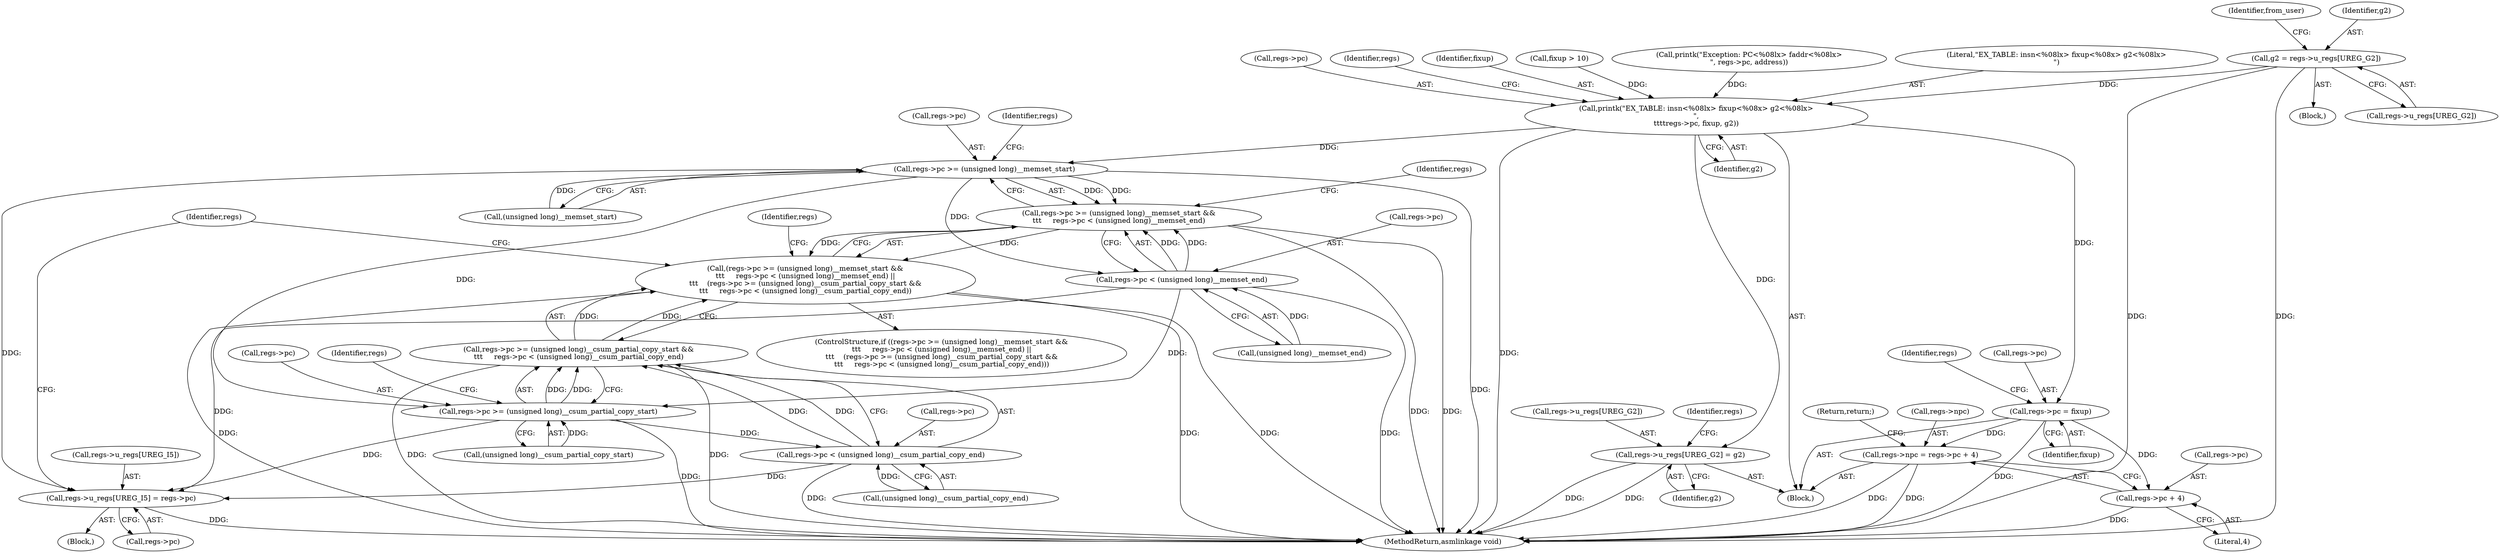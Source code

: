 digraph "0_linux_a8b0ca17b80e92faab46ee7179ba9e99ccb61233_43@pointer" {
"1000316" [label="(Call,g2 = regs->u_regs[UREG_G2])"];
"1000350" [label="(Call,printk(\"EX_TABLE: insn<%08lx> fixup<%08x> g2<%08lx>\n\",\n\t\t\t\tregs->pc, fixup, g2))"];
"1000360" [label="(Call,regs->pc >= (unsigned long)__memset_start)"];
"1000359" [label="(Call,regs->pc >= (unsigned long)__memset_start &&\n\t\t\t     regs->pc < (unsigned long)__memset_end)"];
"1000358" [label="(Call,(regs->pc >= (unsigned long)__memset_start &&\n\t\t\t     regs->pc < (unsigned long)__memset_end) ||\n\t\t\t    (regs->pc >= (unsigned long)__csum_partial_copy_start &&\n\t\t\t     regs->pc < (unsigned long)__csum_partial_copy_end))"];
"1000367" [label="(Call,regs->pc < (unsigned long)__memset_end)"];
"1000375" [label="(Call,regs->pc >= (unsigned long)__csum_partial_copy_start)"];
"1000374" [label="(Call,regs->pc >= (unsigned long)__csum_partial_copy_start &&\n\t\t\t     regs->pc < (unsigned long)__csum_partial_copy_end)"];
"1000382" [label="(Call,regs->pc < (unsigned long)__csum_partial_copy_end)"];
"1000397" [label="(Call,regs->u_regs[UREG_I5] = regs->pc)"];
"1000406" [label="(Call,regs->u_regs[UREG_G2] = g2)"];
"1000413" [label="(Call,regs->pc = fixup)"];
"1000418" [label="(Call,regs->npc = regs->pc + 4)"];
"1000422" [label="(Call,regs->pc + 4)"];
"1000361" [label="(Call,regs->pc)"];
"1000336" [label="(Call,fixup > 10)"];
"1000409" [label="(Identifier,regs)"];
"1000359" [label="(Call,regs->pc >= (unsigned long)__memset_start &&\n\t\t\t     regs->pc < (unsigned long)__memset_end)"];
"1000420" [label="(Identifier,regs)"];
"1000389" [label="(Block,)"];
"1000367" [label="(Call,regs->pc < (unsigned long)__memset_end)"];
"1000368" [label="(Call,regs->pc)"];
"1000383" [label="(Call,regs->pc)"];
"1000406" [label="(Call,regs->u_regs[UREG_G2] = g2)"];
"1000386" [label="(Call,(unsigned long)__csum_partial_copy_end)"];
"1000534" [label="(MethodReturn,asmlinkage void)"];
"1000357" [label="(ControlStructure,if ((regs->pc >= (unsigned long)__memset_start &&\n\t\t\t     regs->pc < (unsigned long)__memset_end) ||\n\t\t\t    (regs->pc >= (unsigned long)__csum_partial_copy_start &&\n\t\t\t     regs->pc < (unsigned long)__csum_partial_copy_end)))"];
"1000377" [label="(Identifier,regs)"];
"1000417" [label="(Identifier,fixup)"];
"1000344" [label="(Call,printk(\"Exception: PC<%08lx> faddr<%08lx>\n\", regs->pc, address))"];
"1000369" [label="(Identifier,regs)"];
"1000418" [label="(Call,regs->npc = regs->pc + 4)"];
"1000415" [label="(Identifier,regs)"];
"1000419" [label="(Call,regs->npc)"];
"1000397" [label="(Call,regs->u_regs[UREG_I5] = regs->pc)"];
"1000364" [label="(Call,(unsigned long)__memset_start)"];
"1000374" [label="(Call,regs->pc >= (unsigned long)__csum_partial_copy_start &&\n\t\t\t     regs->pc < (unsigned long)__csum_partial_copy_end)"];
"1000117" [label="(Block,)"];
"1000318" [label="(Call,regs->u_regs[UREG_G2])"];
"1000376" [label="(Call,regs->pc)"];
"1000375" [label="(Call,regs->pc >= (unsigned long)__csum_partial_copy_start)"];
"1000407" [label="(Call,regs->u_regs[UREG_G2])"];
"1000413" [label="(Call,regs->pc = fixup)"];
"1000384" [label="(Identifier,regs)"];
"1000382" [label="(Call,regs->pc < (unsigned long)__csum_partial_copy_end)"];
"1000351" [label="(Literal,\"EX_TABLE: insn<%08lx> fixup<%08x> g2<%08lx>\n\")"];
"1000356" [label="(Identifier,g2)"];
"1000358" [label="(Call,(regs->pc >= (unsigned long)__memset_start &&\n\t\t\t     regs->pc < (unsigned long)__memset_end) ||\n\t\t\t    (regs->pc >= (unsigned long)__csum_partial_copy_start &&\n\t\t\t     regs->pc < (unsigned long)__csum_partial_copy_end))"];
"1000352" [label="(Call,regs->pc)"];
"1000371" [label="(Call,(unsigned long)__memset_end)"];
"1000362" [label="(Identifier,regs)"];
"1000423" [label="(Call,regs->pc)"];
"1000350" [label="(Call,printk(\"EX_TABLE: insn<%08lx> fixup<%08x> g2<%08lx>\n\",\n\t\t\t\tregs->pc, fixup, g2))"];
"1000412" [label="(Identifier,g2)"];
"1000325" [label="(Identifier,from_user)"];
"1000398" [label="(Call,regs->u_regs[UREG_I5])"];
"1000317" [label="(Identifier,g2)"];
"1000360" [label="(Call,regs->pc >= (unsigned long)__memset_start)"];
"1000355" [label="(Identifier,fixup)"];
"1000422" [label="(Call,regs->pc + 4)"];
"1000427" [label="(Return,return;)"];
"1000393" [label="(Identifier,regs)"];
"1000426" [label="(Literal,4)"];
"1000316" [label="(Call,g2 = regs->u_regs[UREG_G2])"];
"1000339" [label="(Block,)"];
"1000379" [label="(Call,(unsigned long)__csum_partial_copy_start)"];
"1000403" [label="(Call,regs->pc)"];
"1000414" [label="(Call,regs->pc)"];
"1000316" -> "1000117"  [label="AST: "];
"1000316" -> "1000318"  [label="CFG: "];
"1000317" -> "1000316"  [label="AST: "];
"1000318" -> "1000316"  [label="AST: "];
"1000325" -> "1000316"  [label="CFG: "];
"1000316" -> "1000534"  [label="DDG: "];
"1000316" -> "1000534"  [label="DDG: "];
"1000316" -> "1000350"  [label="DDG: "];
"1000350" -> "1000339"  [label="AST: "];
"1000350" -> "1000356"  [label="CFG: "];
"1000351" -> "1000350"  [label="AST: "];
"1000352" -> "1000350"  [label="AST: "];
"1000355" -> "1000350"  [label="AST: "];
"1000356" -> "1000350"  [label="AST: "];
"1000362" -> "1000350"  [label="CFG: "];
"1000350" -> "1000534"  [label="DDG: "];
"1000344" -> "1000350"  [label="DDG: "];
"1000336" -> "1000350"  [label="DDG: "];
"1000350" -> "1000360"  [label="DDG: "];
"1000350" -> "1000406"  [label="DDG: "];
"1000350" -> "1000413"  [label="DDG: "];
"1000360" -> "1000359"  [label="AST: "];
"1000360" -> "1000364"  [label="CFG: "];
"1000361" -> "1000360"  [label="AST: "];
"1000364" -> "1000360"  [label="AST: "];
"1000369" -> "1000360"  [label="CFG: "];
"1000359" -> "1000360"  [label="CFG: "];
"1000360" -> "1000534"  [label="DDG: "];
"1000360" -> "1000359"  [label="DDG: "];
"1000360" -> "1000359"  [label="DDG: "];
"1000364" -> "1000360"  [label="DDG: "];
"1000360" -> "1000367"  [label="DDG: "];
"1000360" -> "1000375"  [label="DDG: "];
"1000360" -> "1000397"  [label="DDG: "];
"1000359" -> "1000358"  [label="AST: "];
"1000359" -> "1000367"  [label="CFG: "];
"1000367" -> "1000359"  [label="AST: "];
"1000377" -> "1000359"  [label="CFG: "];
"1000358" -> "1000359"  [label="CFG: "];
"1000359" -> "1000534"  [label="DDG: "];
"1000359" -> "1000534"  [label="DDG: "];
"1000359" -> "1000358"  [label="DDG: "];
"1000359" -> "1000358"  [label="DDG: "];
"1000367" -> "1000359"  [label="DDG: "];
"1000367" -> "1000359"  [label="DDG: "];
"1000358" -> "1000357"  [label="AST: "];
"1000358" -> "1000374"  [label="CFG: "];
"1000374" -> "1000358"  [label="AST: "];
"1000393" -> "1000358"  [label="CFG: "];
"1000409" -> "1000358"  [label="CFG: "];
"1000358" -> "1000534"  [label="DDG: "];
"1000358" -> "1000534"  [label="DDG: "];
"1000358" -> "1000534"  [label="DDG: "];
"1000374" -> "1000358"  [label="DDG: "];
"1000374" -> "1000358"  [label="DDG: "];
"1000367" -> "1000371"  [label="CFG: "];
"1000368" -> "1000367"  [label="AST: "];
"1000371" -> "1000367"  [label="AST: "];
"1000367" -> "1000534"  [label="DDG: "];
"1000371" -> "1000367"  [label="DDG: "];
"1000367" -> "1000375"  [label="DDG: "];
"1000367" -> "1000397"  [label="DDG: "];
"1000375" -> "1000374"  [label="AST: "];
"1000375" -> "1000379"  [label="CFG: "];
"1000376" -> "1000375"  [label="AST: "];
"1000379" -> "1000375"  [label="AST: "];
"1000384" -> "1000375"  [label="CFG: "];
"1000374" -> "1000375"  [label="CFG: "];
"1000375" -> "1000534"  [label="DDG: "];
"1000375" -> "1000374"  [label="DDG: "];
"1000375" -> "1000374"  [label="DDG: "];
"1000379" -> "1000375"  [label="DDG: "];
"1000375" -> "1000382"  [label="DDG: "];
"1000375" -> "1000397"  [label="DDG: "];
"1000374" -> "1000382"  [label="CFG: "];
"1000382" -> "1000374"  [label="AST: "];
"1000374" -> "1000534"  [label="DDG: "];
"1000374" -> "1000534"  [label="DDG: "];
"1000382" -> "1000374"  [label="DDG: "];
"1000382" -> "1000374"  [label="DDG: "];
"1000382" -> "1000386"  [label="CFG: "];
"1000383" -> "1000382"  [label="AST: "];
"1000386" -> "1000382"  [label="AST: "];
"1000382" -> "1000534"  [label="DDG: "];
"1000386" -> "1000382"  [label="DDG: "];
"1000382" -> "1000397"  [label="DDG: "];
"1000397" -> "1000389"  [label="AST: "];
"1000397" -> "1000403"  [label="CFG: "];
"1000398" -> "1000397"  [label="AST: "];
"1000403" -> "1000397"  [label="AST: "];
"1000409" -> "1000397"  [label="CFG: "];
"1000397" -> "1000534"  [label="DDG: "];
"1000406" -> "1000339"  [label="AST: "];
"1000406" -> "1000412"  [label="CFG: "];
"1000407" -> "1000406"  [label="AST: "];
"1000412" -> "1000406"  [label="AST: "];
"1000415" -> "1000406"  [label="CFG: "];
"1000406" -> "1000534"  [label="DDG: "];
"1000406" -> "1000534"  [label="DDG: "];
"1000413" -> "1000339"  [label="AST: "];
"1000413" -> "1000417"  [label="CFG: "];
"1000414" -> "1000413"  [label="AST: "];
"1000417" -> "1000413"  [label="AST: "];
"1000420" -> "1000413"  [label="CFG: "];
"1000413" -> "1000534"  [label="DDG: "];
"1000413" -> "1000418"  [label="DDG: "];
"1000413" -> "1000422"  [label="DDG: "];
"1000418" -> "1000339"  [label="AST: "];
"1000418" -> "1000422"  [label="CFG: "];
"1000419" -> "1000418"  [label="AST: "];
"1000422" -> "1000418"  [label="AST: "];
"1000427" -> "1000418"  [label="CFG: "];
"1000418" -> "1000534"  [label="DDG: "];
"1000418" -> "1000534"  [label="DDG: "];
"1000422" -> "1000426"  [label="CFG: "];
"1000423" -> "1000422"  [label="AST: "];
"1000426" -> "1000422"  [label="AST: "];
"1000422" -> "1000534"  [label="DDG: "];
}
